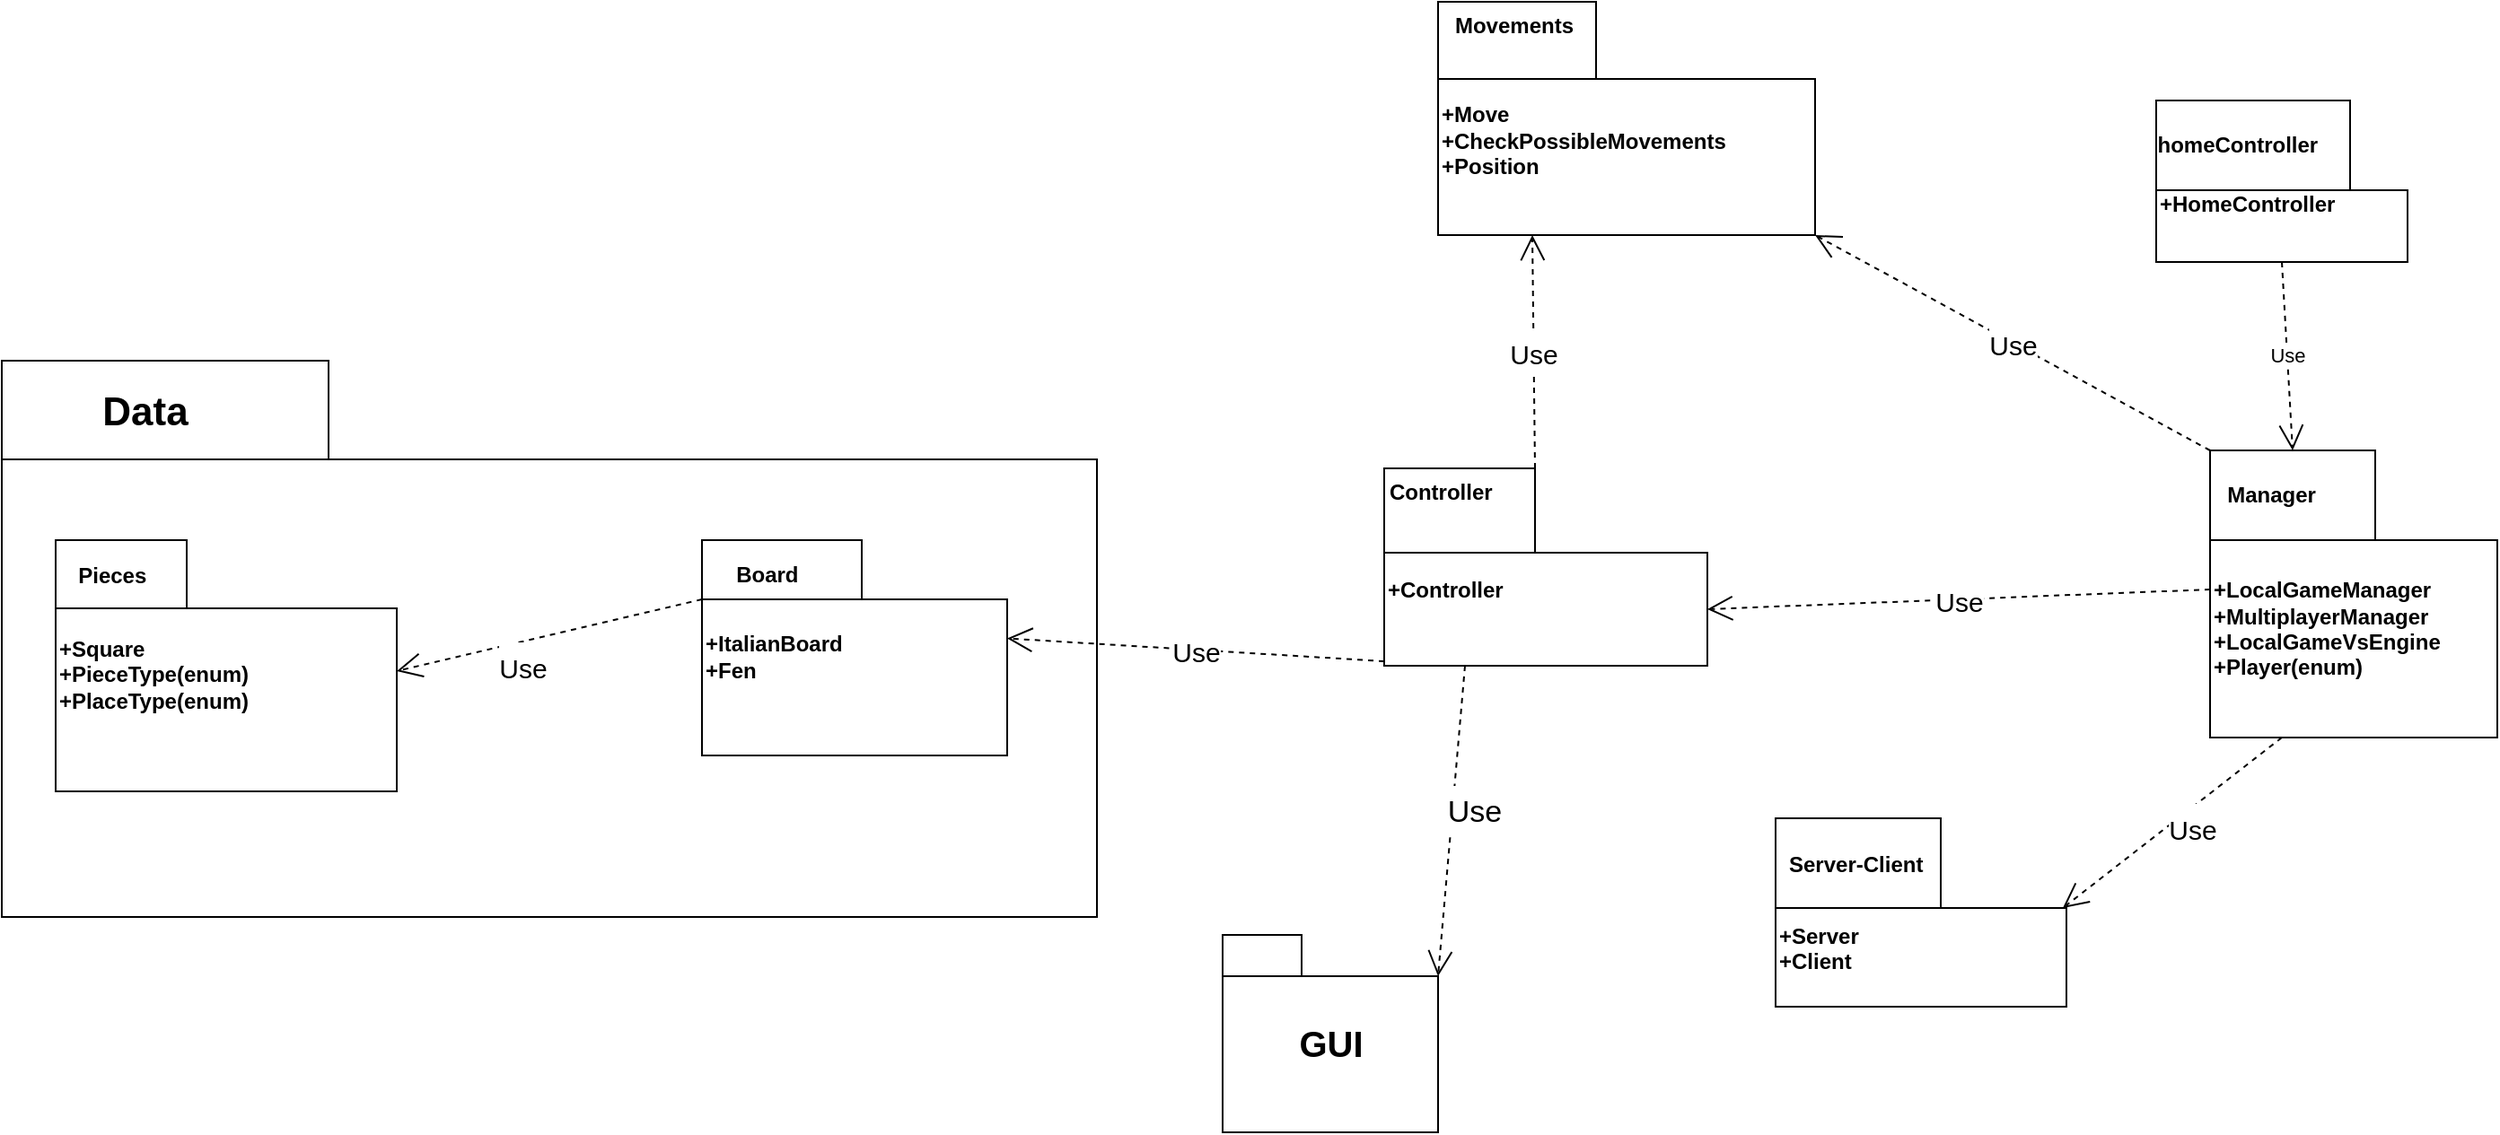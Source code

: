<mxfile version="13.0.3" type="device"><diagram id="P5I7ntzeZMKE9pqnZ_Th" name="Page-1"><mxGraphModel dx="595" dy="822" grid="1" gridSize="10" guides="1" tooltips="1" connect="1" arrows="1" fold="1" page="1" pageScale="1" pageWidth="827" pageHeight="1169" math="0" shadow="0"><root><mxCell id="0"/><mxCell id="1" parent="0"/><mxCell id="O5Q7S9dwleQ6OamMBBy2-20" value="" style="shape=folder;fontStyle=1;spacingTop=-450;tabWidth=182;tabHeight=55;tabPosition=left;html=1;align=left;verticalAlign=middle;" parent="1" vertex="1"><mxGeometry x="1000" y="250" width="610" height="310" as="geometry"/></mxCell><mxCell id="O5Q7S9dwleQ6OamMBBy2-21" value="Data" style="text;align=center;fontStyle=1;verticalAlign=middle;spacingLeft=3;spacingRight=3;strokeColor=none;rotatable=0;points=[[0,0.5],[1,0.5]];portConstraint=eastwest;fontSize=22;" parent="1" vertex="1"><mxGeometry x="1040" y="261.54" width="80" height="28.46" as="geometry"/></mxCell><mxCell id="O5Q7S9dwleQ6OamMBBy2-23" value="" style="group" parent="1" vertex="1" connectable="0"><mxGeometry x="1390" y="350" width="170" height="120" as="geometry"/></mxCell><mxCell id="O5Q7S9dwleQ6OamMBBy2-24" value="&lt;span&gt;+ItalianBoard&lt;/span&gt;&lt;br&gt;&lt;div&gt;&lt;span&gt;+Fen&lt;/span&gt;&lt;/div&gt;" style="shape=folder;fontStyle=1;spacingTop=10;tabWidth=89;tabHeight=33;tabPosition=left;html=1;align=left;" parent="O5Q7S9dwleQ6OamMBBy2-23" vertex="1"><mxGeometry width="170" height="120" as="geometry"/></mxCell><mxCell id="O5Q7S9dwleQ6OamMBBy2-25" value="Board" style="text;align=center;fontStyle=1;verticalAlign=middle;spacingLeft=3;spacingRight=3;strokeColor=none;rotatable=0;points=[[0,0.5],[1,0.5]];portConstraint=eastwest;" parent="O5Q7S9dwleQ6OamMBBy2-23" vertex="1"><mxGeometry x="24.286" y="9.231" width="24.286" height="18.462" as="geometry"/></mxCell><mxCell id="O5Q7S9dwleQ6OamMBBy2-26" value="" style="group;spacingTop=-500;verticalAlign=middle;" parent="1" vertex="1" connectable="0"><mxGeometry x="1030" y="350" width="190" height="140" as="geometry"/></mxCell><mxCell id="O5Q7S9dwleQ6OamMBBy2-30" value="" style="group;spacingTop=-500;" parent="O5Q7S9dwleQ6OamMBBy2-26" vertex="1" connectable="0"><mxGeometry width="190" height="140" as="geometry"/></mxCell><mxCell id="O5Q7S9dwleQ6OamMBBy2-27" value="+Square&lt;br&gt;+PieceType(enum)&lt;br&gt;+PlaceType(enum)" style="shape=folder;fontStyle=1;spacingTop=10;tabWidth=73;tabHeight=38;tabPosition=left;html=1;align=left;" parent="O5Q7S9dwleQ6OamMBBy2-30" vertex="1"><mxGeometry width="190" height="140" as="geometry"/></mxCell><mxCell id="O5Q7S9dwleQ6OamMBBy2-28" value="Pieces" style="text;align=center;fontStyle=1;verticalAlign=middle;spacingLeft=3;spacingRight=3;strokeColor=none;rotatable=0;points=[[0,0.5],[1,0.5]];portConstraint=eastwest;" parent="O5Q7S9dwleQ6OamMBBy2-30" vertex="1"><mxGeometry x="19.998" y="10" width="23.265" height="18.065" as="geometry"/></mxCell><mxCell id="O5Q7S9dwleQ6OamMBBy2-49" value="" style="group;spacingTop=0;spacingBottom=0;" parent="1" vertex="1" connectable="0"><mxGeometry x="1770" y="310" width="210" height="130" as="geometry"/></mxCell><mxCell id="O5Q7S9dwleQ6OamMBBy2-50" value="&lt;br&gt;+Controller" style="shape=folder;fontStyle=1;spacingTop=10;tabWidth=84;tabHeight=47;tabPosition=left;html=1;align=left;" parent="O5Q7S9dwleQ6OamMBBy2-49" vertex="1"><mxGeometry width="180" height="110" as="geometry"/></mxCell><mxCell id="O5Q7S9dwleQ6OamMBBy2-51" value="Controller" style="text;align=center;fontStyle=1;verticalAlign=middle;spacingLeft=3;spacingRight=3;strokeColor=none;rotatable=0;points=[[0,0.5],[1,0.5]];portConstraint=eastwest;" parent="O5Q7S9dwleQ6OamMBBy2-49" vertex="1"><mxGeometry x="9.129" y="-0.001" width="45" height="24.665" as="geometry"/></mxCell><mxCell id="O5Q7S9dwleQ6OamMBBy2-52" value="" style="group" parent="1" vertex="1" connectable="0"><mxGeometry x="2230" y="300" width="160" height="160" as="geometry"/></mxCell><mxCell id="O5Q7S9dwleQ6OamMBBy2-53" value="&lt;br&gt;&lt;br&gt;+LocalGameManager&lt;br&gt;+MultiplayerManager&lt;br&gt;+LocalGameVsEngine&lt;br&gt;+Player(enum)" style="shape=folder;fontStyle=1;spacingTop=10;tabWidth=92;tabHeight=50;tabPosition=left;html=1;align=left;" parent="O5Q7S9dwleQ6OamMBBy2-52" vertex="1"><mxGeometry width="160" height="160" as="geometry"/></mxCell><mxCell id="O5Q7S9dwleQ6OamMBBy2-54" value="Manager" style="text;align=center;fontStyle=1;verticalAlign=middle;spacingLeft=3;spacingRight=3;strokeColor=none;rotatable=0;points=[[0,0.5],[1,0.5]];portConstraint=eastwest;" parent="O5Q7S9dwleQ6OamMBBy2-52" vertex="1"><mxGeometry x="19.999" y="8.999" width="28.571" height="30.357" as="geometry"/></mxCell><mxCell id="O5Q7S9dwleQ6OamMBBy2-55" value="&lt;font style=&quot;font-size: 15px&quot;&gt;Use&lt;/font&gt;" style="endArrow=open;endSize=12;dashed=1;html=1;fontSize=22;entryX=0;entryY=0;entryDx=170;entryDy=54.75;entryPerimeter=0;exitX=0;exitY=0;exitDx=0;exitDy=107.5;exitPerimeter=0;" parent="1" source="O5Q7S9dwleQ6OamMBBy2-50" target="O5Q7S9dwleQ6OamMBBy2-24" edge="1"><mxGeometry width="160" relative="1" as="geometry"><mxPoint x="850" y="420" as="sourcePoint"/><mxPoint x="1010" y="420" as="targetPoint"/></mxGeometry></mxCell><mxCell id="O5Q7S9dwleQ6OamMBBy2-56" value="&lt;font style=&quot;font-size: 15px&quot;&gt;Use&lt;/font&gt;" style="endArrow=open;endSize=12;dashed=1;html=1;fontSize=22;entryX=0;entryY=0;entryDx=180;entryDy=78.5;entryPerimeter=0;exitX=0;exitY=0;exitDx=0;exitDy=77.5;exitPerimeter=0;" parent="1" source="O5Q7S9dwleQ6OamMBBy2-53" target="O5Q7S9dwleQ6OamMBBy2-50" edge="1"><mxGeometry width="160" relative="1" as="geometry"><mxPoint x="2283" y="500" as="sourcePoint"/><mxPoint x="2040" y="507.25" as="targetPoint"/></mxGeometry></mxCell><mxCell id="O5Q7S9dwleQ6OamMBBy2-58" value="&lt;font style=&quot;font-size: 20px&quot;&gt;GUI&lt;/font&gt;" style="shape=folder;fontStyle=1;spacingTop=10;tabWidth=44;tabHeight=23;tabPosition=left;html=1;" parent="1" vertex="1"><mxGeometry x="1680" y="570" width="120" height="110" as="geometry"/></mxCell><mxCell id="O5Q7S9dwleQ6OamMBBy2-60" value="&lt;font style=&quot;font-size: 17px&quot;&gt;Use&lt;/font&gt;" style="endArrow=open;endSize=12;dashed=1;html=1;fontSize=22;entryX=0;entryY=0;entryDx=120;entryDy=23;entryPerimeter=0;exitX=0.25;exitY=1;exitDx=0;exitDy=0;exitPerimeter=0;" parent="1" source="O5Q7S9dwleQ6OamMBBy2-50" target="O5Q7S9dwleQ6OamMBBy2-58" edge="1"><mxGeometry x="-0.087" y="12" width="160" relative="1" as="geometry"><mxPoint x="950" y="180" as="sourcePoint"/><mxPoint x="1110" y="180" as="targetPoint"/><mxPoint as="offset"/></mxGeometry></mxCell><mxCell id="GSipNOR_bqNIAvhEeGMc-1" value="" style="group" parent="1" vertex="1" connectable="0"><mxGeometry x="1988" y="505" width="162" height="105" as="geometry"/></mxCell><mxCell id="GSipNOR_bqNIAvhEeGMc-2" value="&lt;br&gt;&lt;br&gt;+Server&lt;br&gt;+Client" style="shape=folder;fontStyle=1;spacingTop=10;tabWidth=92;tabHeight=50;tabPosition=left;html=1;align=left;" parent="GSipNOR_bqNIAvhEeGMc-1" vertex="1"><mxGeometry width="162" height="105" as="geometry"/></mxCell><mxCell id="GSipNOR_bqNIAvhEeGMc-3" value="Server-Client" style="text;align=center;fontStyle=1;verticalAlign=middle;spacingLeft=3;spacingRight=3;strokeColor=none;rotatable=0;points=[[0,0.5],[1,0.5]];portConstraint=eastwest;" parent="GSipNOR_bqNIAvhEeGMc-1" vertex="1"><mxGeometry x="30.374" y="14.996" width="28.929" height="19.922" as="geometry"/></mxCell><mxCell id="GSipNOR_bqNIAvhEeGMc-4" value="&lt;font style=&quot;font-size: 15px&quot;&gt;Use&lt;/font&gt;" style="endArrow=open;endSize=12;dashed=1;html=1;fontSize=22;entryX=0;entryY=0;entryDx=160;entryDy=50;entryPerimeter=0;exitX=0.25;exitY=1;exitDx=0;exitDy=0;exitPerimeter=0;" parent="1" source="O5Q7S9dwleQ6OamMBBy2-53" target="GSipNOR_bqNIAvhEeGMc-2" edge="1"><mxGeometry x="-0.092" y="9" width="160" relative="1" as="geometry"><mxPoint x="2250" y="510" as="sourcePoint"/><mxPoint x="2160" y="530" as="targetPoint"/><mxPoint as="offset"/></mxGeometry></mxCell><mxCell id="vP-P8n7zLjV2oszZP9mN-1" value="&lt;font style=&quot;font-size: 15px&quot;&gt;Use&lt;/font&gt;" style="endArrow=open;endSize=12;dashed=1;html=1;fontSize=22;exitX=0;exitY=0;exitDx=0;exitDy=33;exitPerimeter=0;entryX=1;entryY=0.521;entryDx=0;entryDy=0;entryPerimeter=0;" parent="1" source="O5Q7S9dwleQ6OamMBBy2-24" target="O5Q7S9dwleQ6OamMBBy2-27" edge="1"><mxGeometry x="0.212" y="13" width="160" relative="1" as="geometry"><mxPoint x="1430" y="376.38" as="sourcePoint"/><mxPoint x="1230" y="383.63" as="targetPoint"/><mxPoint as="offset"/></mxGeometry></mxCell><mxCell id="vP-P8n7zLjV2oszZP9mN-4" value="" style="group" parent="1" vertex="1" connectable="0"><mxGeometry x="2200" y="105" width="140" height="95" as="geometry"/></mxCell><mxCell id="vP-P8n7zLjV2oszZP9mN-5" value="&lt;br&gt;+HomeController" style="shape=folder;fontStyle=1;spacingTop=10;tabWidth=108;tabHeight=50;tabPosition=left;html=1;align=left;" parent="vP-P8n7zLjV2oszZP9mN-4" vertex="1"><mxGeometry width="140" height="90" as="geometry"/></mxCell><mxCell id="vP-P8n7zLjV2oszZP9mN-6" value="homeController" style="text;align=center;fontStyle=1;verticalAlign=middle;spacingLeft=3;spacingRight=3;strokeColor=none;rotatable=0;points=[[0,0.5],[1,0.5]];portConstraint=eastwest;" parent="vP-P8n7zLjV2oszZP9mN-4" vertex="1"><mxGeometry x="32.94" y="15.003" width="25.0" height="18.025" as="geometry"/></mxCell><mxCell id="vP-P8n7zLjV2oszZP9mN-7" value="Use" style="endArrow=open;endSize=12;dashed=1;html=1;entryX=0;entryY=0;entryDx=46;entryDy=0;entryPerimeter=0;exitX=0.5;exitY=1;exitDx=0;exitDy=0;exitPerimeter=0;" parent="1" source="vP-P8n7zLjV2oszZP9mN-5" target="O5Q7S9dwleQ6OamMBBy2-53" edge="1"><mxGeometry width="160" relative="1" as="geometry"><mxPoint x="2060" y="240" as="sourcePoint"/><mxPoint x="2220" y="240" as="targetPoint"/></mxGeometry></mxCell><mxCell id="SseTdXVdx52-TtCI3a7V-2" value="" style="group;spacingTop=0;spacingBottom=0;" parent="1" vertex="1" connectable="0"><mxGeometry x="1800" y="50" width="210" height="130" as="geometry"/></mxCell><mxCell id="SseTdXVdx52-TtCI3a7V-3" value="&lt;br&gt;+Move&lt;br&gt;+CheckPossibleMovements&lt;br&gt;+Position" style="shape=folder;fontStyle=1;spacingTop=10;tabWidth=88;tabHeight=43;tabPosition=left;html=1;align=left;" parent="SseTdXVdx52-TtCI3a7V-2" vertex="1"><mxGeometry width="210" height="130" as="geometry"/></mxCell><mxCell id="SseTdXVdx52-TtCI3a7V-4" value="Movements" style="text;align=center;fontStyle=1;verticalAlign=middle;spacingLeft=3;spacingRight=3;strokeColor=none;rotatable=0;points=[[0,0.5],[1,0.5]];portConstraint=eastwest;" parent="SseTdXVdx52-TtCI3a7V-2" vertex="1"><mxGeometry x="19.999" y="-0.001" width="45" height="24.665" as="geometry"/></mxCell><mxCell id="SseTdXVdx52-TtCI3a7V-7" value="&lt;font style=&quot;font-size: 15px&quot;&gt;Use&lt;/font&gt;" style="endArrow=open;endSize=12;dashed=1;html=1;fontSize=22;entryX=0;entryY=0;entryDx=210;entryDy=130;entryPerimeter=0;exitX=0;exitY=0;exitDx=0;exitDy=0;exitPerimeter=0;" parent="1" source="O5Q7S9dwleQ6OamMBBy2-53" target="SseTdXVdx52-TtCI3a7V-3" edge="1"><mxGeometry width="160" relative="1" as="geometry"><mxPoint x="2190" y="279" as="sourcePoint"/><mxPoint x="1910" y="290" as="targetPoint"/></mxGeometry></mxCell><mxCell id="SseTdXVdx52-TtCI3a7V-11" value="&lt;font style=&quot;font-size: 15px&quot;&gt;Use&lt;/font&gt;" style="endArrow=open;endSize=12;dashed=1;html=1;fontSize=22;entryX=0.25;entryY=1;entryDx=0;entryDy=0;entryPerimeter=0;exitX=0;exitY=0;exitDx=84;exitDy=0;exitPerimeter=0;" parent="1" source="O5Q7S9dwleQ6OamMBBy2-50" target="SseTdXVdx52-TtCI3a7V-3" edge="1"><mxGeometry width="160" relative="1" as="geometry"><mxPoint x="1830" y="230" as="sourcePoint"/><mxPoint x="1550" y="241" as="targetPoint"/></mxGeometry></mxCell></root></mxGraphModel></diagram></mxfile>